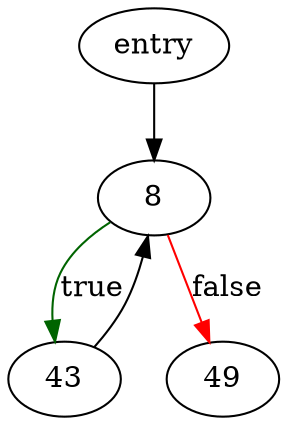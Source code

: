 digraph "init_node" {
	// Node definitions.
	6 [label=entry];
	8;
	43;
	49;

	// Edge definitions.
	6 -> 8;
	8 -> 43 [
		color=darkgreen
		label=true
	];
	8 -> 49 [
		color=red
		label=false
	];
	43 -> 8;
}